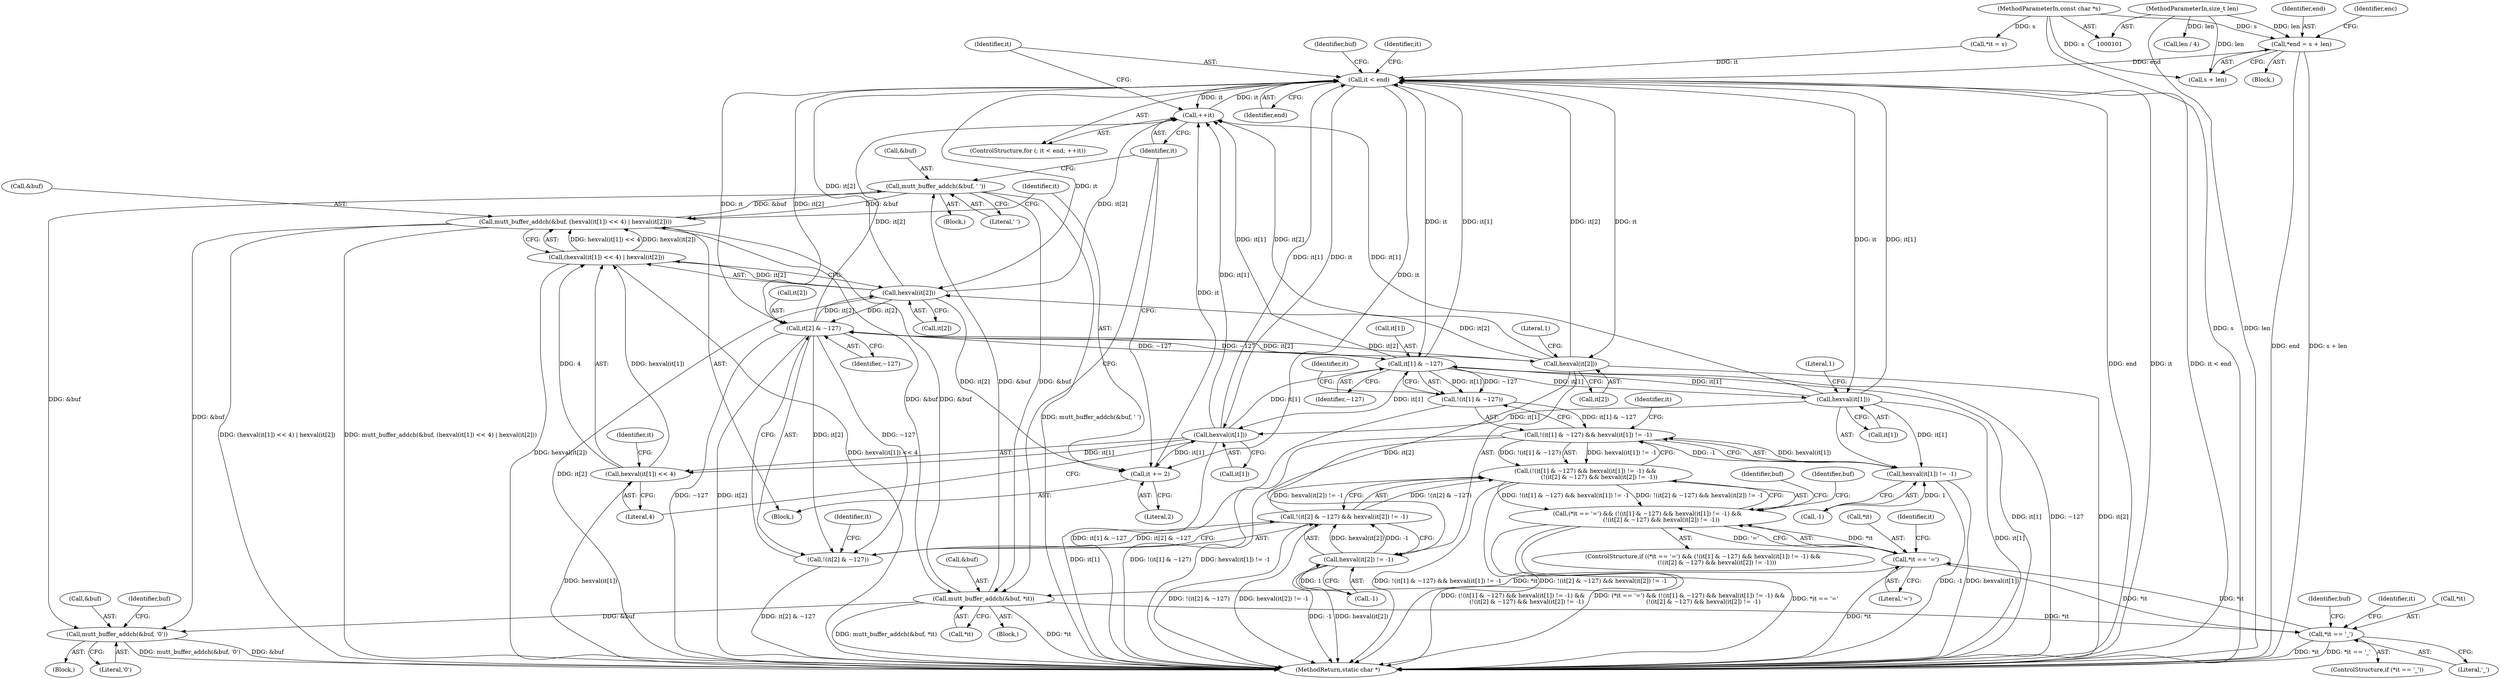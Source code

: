 digraph "0_neomutt_6f163e07ae68654d7ac5268cbb7565f6df79ad85_2@integer" {
"1000111" [label="(Call,*end = s + len)"];
"1000102" [label="(MethodParameterIn,const char *s)"];
"1000103" [label="(MethodParameterIn,size_t len)"];
"1000125" [label="(Call,it < end)"];
"1000128" [label="(Call,++it)"];
"1000151" [label="(Call,it[1] & ~127)"];
"1000150" [label="(Call,!(it[1] & ~127))"];
"1000149" [label="(Call,!(it[1] & ~127) && hexval(it[1]) != -1)"];
"1000148" [label="(Call,(!(it[1] & ~127) && hexval(it[1]) != -1) &&\n               (!(it[2] & ~127) && hexval(it[2]) != -1))"];
"1000143" [label="(Call,(*it == '=') && (!(it[1] & ~127) && hexval(it[1]) != -1) &&\n               (!(it[2] & ~127) && hexval(it[2]) != -1))"];
"1000157" [label="(Call,hexval(it[1]))"];
"1000156" [label="(Call,hexval(it[1]) != -1)"];
"1000183" [label="(Call,hexval(it[1]))"];
"1000182" [label="(Call,hexval(it[1]) << 4)"];
"1000181" [label="(Call,(hexval(it[1]) << 4) | hexval(it[2]))"];
"1000178" [label="(Call,mutt_buffer_addch(&buf, (hexval(it[1]) << 4) | hexval(it[2])))"];
"1000137" [label="(Call,mutt_buffer_addch(&buf, ' '))"];
"1000197" [label="(Call,mutt_buffer_addch(&buf, *it))"];
"1000132" [label="(Call,*it == '_')"];
"1000144" [label="(Call,*it == '=')"];
"1000202" [label="(Call,mutt_buffer_addch(&buf, '\0'))"];
"1000192" [label="(Call,it += 2)"];
"1000165" [label="(Call,it[2] & ~127)"];
"1000164" [label="(Call,!(it[2] & ~127))"];
"1000163" [label="(Call,!(it[2] & ~127) && hexval(it[2]) != -1)"];
"1000171" [label="(Call,hexval(it[2]))"];
"1000170" [label="(Call,hexval(it[2]) != -1)"];
"1000188" [label="(Call,hexval(it[2]))"];
"1000133" [label="(Call,*it)"];
"1000140" [label="(Literal,' ')"];
"1000125" [label="(Call,it < end)"];
"1000177" [label="(Block,)"];
"1000129" [label="(Identifier,it)"];
"1000148" [label="(Call,(!(it[1] & ~127) && hexval(it[1]) != -1) &&\n               (!(it[2] & ~127) && hexval(it[2]) != -1))"];
"1000159" [label="(Identifier,it)"];
"1000155" [label="(Identifier,~127)"];
"1000161" [label="(Call,-1)"];
"1000167" [label="(Identifier,it)"];
"1000181" [label="(Call,(hexval(it[1]) << 4) | hexval(it[2]))"];
"1000102" [label="(MethodParameterIn,const char *s)"];
"1000128" [label="(Call,++it)"];
"1000190" [label="(Identifier,it)"];
"1000113" [label="(Call,s + len)"];
"1000136" [label="(Block,)"];
"1000203" [label="(Call,&buf)"];
"1000147" [label="(Literal,'=')"];
"1000170" [label="(Call,hexval(it[2]) != -1)"];
"1000172" [label="(Call,it[2])"];
"1000139" [label="(Identifier,buf)"];
"1000112" [label="(Identifier,end)"];
"1000142" [label="(ControlStructure,if ((*it == '=') && (!(it[1] & ~127) && hexval(it[1]) != -1) &&\n               (!(it[2] & ~127) && hexval(it[2]) != -1)))"];
"1000192" [label="(Call,it += 2)"];
"1000187" [label="(Literal,4)"];
"1000260" [label="(MethodReturn,static char *)"];
"1000189" [label="(Call,it[2])"];
"1000179" [label="(Call,&buf)"];
"1000103" [label="(MethodParameterIn,size_t len)"];
"1000171" [label="(Call,hexval(it[2]))"];
"1000138" [label="(Call,&buf)"];
"1000127" [label="(Identifier,end)"];
"1000145" [label="(Call,*it)"];
"1000169" [label="(Identifier,~127)"];
"1000202" [label="(Call,mutt_buffer_addch(&buf, '\0'))"];
"1000188" [label="(Call,hexval(it[2]))"];
"1000183" [label="(Call,hexval(it[1]))"];
"1000151" [label="(Call,it[1] & ~127)"];
"1000144" [label="(Call,*it == '=')"];
"1000204" [label="(Identifier,buf)"];
"1000152" [label="(Call,it[1])"];
"1000146" [label="(Identifier,it)"];
"1000153" [label="(Identifier,it)"];
"1000135" [label="(Literal,'_')"];
"1000132" [label="(Call,*it == '_')"];
"1000124" [label="(ControlStructure,for (; it < end; ++it))"];
"1000118" [label="(Identifier,enc)"];
"1000156" [label="(Call,hexval(it[1]) != -1)"];
"1000149" [label="(Call,!(it[1] & ~127) && hexval(it[1]) != -1)"];
"1000176" [label="(Literal,1)"];
"1000197" [label="(Call,mutt_buffer_addch(&buf, *it))"];
"1000163" [label="(Call,!(it[2] & ~127) && hexval(it[2]) != -1)"];
"1000164" [label="(Call,!(it[2] & ~127))"];
"1000196" [label="(Block,)"];
"1000143" [label="(Call,(*it == '=') && (!(it[1] & ~127) && hexval(it[1]) != -1) &&\n               (!(it[2] & ~127) && hexval(it[2]) != -1))"];
"1000175" [label="(Call,-1)"];
"1000222" [label="(Call,len / 4)"];
"1000199" [label="(Identifier,buf)"];
"1000173" [label="(Identifier,it)"];
"1000158" [label="(Call,it[1])"];
"1000165" [label="(Call,it[2] & ~127)"];
"1000166" [label="(Call,it[2])"];
"1000162" [label="(Literal,1)"];
"1000182" [label="(Call,hexval(it[1]) << 4)"];
"1000198" [label="(Call,&buf)"];
"1000131" [label="(ControlStructure,if (*it == '_'))"];
"1000200" [label="(Call,*it)"];
"1000107" [label="(Call,*it = s)"];
"1000178" [label="(Call,mutt_buffer_addch(&buf, (hexval(it[1]) << 4) | hexval(it[2])))"];
"1000111" [label="(Call,*end = s + len)"];
"1000157" [label="(Call,hexval(it[1]))"];
"1000150" [label="(Call,!(it[1] & ~127))"];
"1000120" [label="(Block,)"];
"1000205" [label="(Literal,'\0')"];
"1000208" [label="(Identifier,buf)"];
"1000180" [label="(Identifier,buf)"];
"1000134" [label="(Identifier,it)"];
"1000137" [label="(Call,mutt_buffer_addch(&buf, ' '))"];
"1000105" [label="(Block,)"];
"1000193" [label="(Identifier,it)"];
"1000194" [label="(Literal,2)"];
"1000126" [label="(Identifier,it)"];
"1000184" [label="(Call,it[1])"];
"1000111" -> "1000105"  [label="AST: "];
"1000111" -> "1000113"  [label="CFG: "];
"1000112" -> "1000111"  [label="AST: "];
"1000113" -> "1000111"  [label="AST: "];
"1000118" -> "1000111"  [label="CFG: "];
"1000111" -> "1000260"  [label="DDG: end"];
"1000111" -> "1000260"  [label="DDG: s + len"];
"1000102" -> "1000111"  [label="DDG: s"];
"1000103" -> "1000111"  [label="DDG: len"];
"1000111" -> "1000125"  [label="DDG: end"];
"1000102" -> "1000101"  [label="AST: "];
"1000102" -> "1000260"  [label="DDG: s"];
"1000102" -> "1000107"  [label="DDG: s"];
"1000102" -> "1000113"  [label="DDG: s"];
"1000103" -> "1000101"  [label="AST: "];
"1000103" -> "1000260"  [label="DDG: len"];
"1000103" -> "1000113"  [label="DDG: len"];
"1000103" -> "1000222"  [label="DDG: len"];
"1000125" -> "1000124"  [label="AST: "];
"1000125" -> "1000127"  [label="CFG: "];
"1000126" -> "1000125"  [label="AST: "];
"1000127" -> "1000125"  [label="AST: "];
"1000134" -> "1000125"  [label="CFG: "];
"1000204" -> "1000125"  [label="CFG: "];
"1000125" -> "1000260"  [label="DDG: end"];
"1000125" -> "1000260"  [label="DDG: it"];
"1000125" -> "1000260"  [label="DDG: it < end"];
"1000171" -> "1000125"  [label="DDG: it[2]"];
"1000107" -> "1000125"  [label="DDG: it"];
"1000188" -> "1000125"  [label="DDG: it[2]"];
"1000165" -> "1000125"  [label="DDG: it[2]"];
"1000183" -> "1000125"  [label="DDG: it[1]"];
"1000151" -> "1000125"  [label="DDG: it[1]"];
"1000128" -> "1000125"  [label="DDG: it"];
"1000157" -> "1000125"  [label="DDG: it[1]"];
"1000125" -> "1000128"  [label="DDG: it"];
"1000125" -> "1000151"  [label="DDG: it"];
"1000125" -> "1000157"  [label="DDG: it"];
"1000125" -> "1000165"  [label="DDG: it"];
"1000125" -> "1000171"  [label="DDG: it"];
"1000125" -> "1000183"  [label="DDG: it"];
"1000125" -> "1000188"  [label="DDG: it"];
"1000125" -> "1000192"  [label="DDG: it"];
"1000128" -> "1000124"  [label="AST: "];
"1000128" -> "1000129"  [label="CFG: "];
"1000129" -> "1000128"  [label="AST: "];
"1000126" -> "1000128"  [label="CFG: "];
"1000171" -> "1000128"  [label="DDG: it[2]"];
"1000188" -> "1000128"  [label="DDG: it[2]"];
"1000157" -> "1000128"  [label="DDG: it[1]"];
"1000192" -> "1000128"  [label="DDG: it"];
"1000165" -> "1000128"  [label="DDG: it[2]"];
"1000183" -> "1000128"  [label="DDG: it[1]"];
"1000151" -> "1000128"  [label="DDG: it[1]"];
"1000151" -> "1000150"  [label="AST: "];
"1000151" -> "1000155"  [label="CFG: "];
"1000152" -> "1000151"  [label="AST: "];
"1000155" -> "1000151"  [label="AST: "];
"1000150" -> "1000151"  [label="CFG: "];
"1000151" -> "1000260"  [label="DDG: it[1]"];
"1000151" -> "1000260"  [label="DDG: ~127"];
"1000151" -> "1000150"  [label="DDG: it[1]"];
"1000151" -> "1000150"  [label="DDG: ~127"];
"1000157" -> "1000151"  [label="DDG: it[1]"];
"1000183" -> "1000151"  [label="DDG: it[1]"];
"1000165" -> "1000151"  [label="DDG: ~127"];
"1000151" -> "1000157"  [label="DDG: it[1]"];
"1000151" -> "1000165"  [label="DDG: ~127"];
"1000151" -> "1000183"  [label="DDG: it[1]"];
"1000150" -> "1000149"  [label="AST: "];
"1000159" -> "1000150"  [label="CFG: "];
"1000149" -> "1000150"  [label="CFG: "];
"1000150" -> "1000260"  [label="DDG: it[1] & ~127"];
"1000150" -> "1000149"  [label="DDG: it[1] & ~127"];
"1000149" -> "1000148"  [label="AST: "];
"1000149" -> "1000156"  [label="CFG: "];
"1000156" -> "1000149"  [label="AST: "];
"1000167" -> "1000149"  [label="CFG: "];
"1000148" -> "1000149"  [label="CFG: "];
"1000149" -> "1000260"  [label="DDG: !(it[1] & ~127)"];
"1000149" -> "1000260"  [label="DDG: hexval(it[1]) != -1"];
"1000149" -> "1000148"  [label="DDG: !(it[1] & ~127)"];
"1000149" -> "1000148"  [label="DDG: hexval(it[1]) != -1"];
"1000156" -> "1000149"  [label="DDG: hexval(it[1])"];
"1000156" -> "1000149"  [label="DDG: -1"];
"1000148" -> "1000143"  [label="AST: "];
"1000148" -> "1000163"  [label="CFG: "];
"1000163" -> "1000148"  [label="AST: "];
"1000143" -> "1000148"  [label="CFG: "];
"1000148" -> "1000260"  [label="DDG: !(it[1] & ~127) && hexval(it[1]) != -1"];
"1000148" -> "1000260"  [label="DDG: !(it[2] & ~127) && hexval(it[2]) != -1"];
"1000148" -> "1000143"  [label="DDG: !(it[1] & ~127) && hexval(it[1]) != -1"];
"1000148" -> "1000143"  [label="DDG: !(it[2] & ~127) && hexval(it[2]) != -1"];
"1000163" -> "1000148"  [label="DDG: !(it[2] & ~127)"];
"1000163" -> "1000148"  [label="DDG: hexval(it[2]) != -1"];
"1000143" -> "1000142"  [label="AST: "];
"1000143" -> "1000144"  [label="CFG: "];
"1000144" -> "1000143"  [label="AST: "];
"1000180" -> "1000143"  [label="CFG: "];
"1000199" -> "1000143"  [label="CFG: "];
"1000143" -> "1000260"  [label="DDG: *it == '='"];
"1000143" -> "1000260"  [label="DDG: (!(it[1] & ~127) && hexval(it[1]) != -1) &&\n               (!(it[2] & ~127) && hexval(it[2]) != -1)"];
"1000143" -> "1000260"  [label="DDG: (*it == '=') && (!(it[1] & ~127) && hexval(it[1]) != -1) &&\n               (!(it[2] & ~127) && hexval(it[2]) != -1)"];
"1000144" -> "1000143"  [label="DDG: *it"];
"1000144" -> "1000143"  [label="DDG: '='"];
"1000157" -> "1000156"  [label="AST: "];
"1000157" -> "1000158"  [label="CFG: "];
"1000158" -> "1000157"  [label="AST: "];
"1000162" -> "1000157"  [label="CFG: "];
"1000157" -> "1000260"  [label="DDG: it[1]"];
"1000157" -> "1000156"  [label="DDG: it[1]"];
"1000157" -> "1000183"  [label="DDG: it[1]"];
"1000156" -> "1000161"  [label="CFG: "];
"1000161" -> "1000156"  [label="AST: "];
"1000156" -> "1000260"  [label="DDG: hexval(it[1])"];
"1000156" -> "1000260"  [label="DDG: -1"];
"1000161" -> "1000156"  [label="DDG: 1"];
"1000183" -> "1000182"  [label="AST: "];
"1000183" -> "1000184"  [label="CFG: "];
"1000184" -> "1000183"  [label="AST: "];
"1000187" -> "1000183"  [label="CFG: "];
"1000183" -> "1000260"  [label="DDG: it[1]"];
"1000183" -> "1000182"  [label="DDG: it[1]"];
"1000183" -> "1000192"  [label="DDG: it[1]"];
"1000182" -> "1000181"  [label="AST: "];
"1000182" -> "1000187"  [label="CFG: "];
"1000187" -> "1000182"  [label="AST: "];
"1000190" -> "1000182"  [label="CFG: "];
"1000182" -> "1000260"  [label="DDG: hexval(it[1])"];
"1000182" -> "1000181"  [label="DDG: hexval(it[1])"];
"1000182" -> "1000181"  [label="DDG: 4"];
"1000181" -> "1000178"  [label="AST: "];
"1000181" -> "1000188"  [label="CFG: "];
"1000188" -> "1000181"  [label="AST: "];
"1000178" -> "1000181"  [label="CFG: "];
"1000181" -> "1000260"  [label="DDG: hexval(it[1]) << 4"];
"1000181" -> "1000260"  [label="DDG: hexval(it[2])"];
"1000181" -> "1000178"  [label="DDG: hexval(it[1]) << 4"];
"1000181" -> "1000178"  [label="DDG: hexval(it[2])"];
"1000188" -> "1000181"  [label="DDG: it[2]"];
"1000178" -> "1000177"  [label="AST: "];
"1000179" -> "1000178"  [label="AST: "];
"1000193" -> "1000178"  [label="CFG: "];
"1000178" -> "1000260"  [label="DDG: (hexval(it[1]) << 4) | hexval(it[2])"];
"1000178" -> "1000260"  [label="DDG: mutt_buffer_addch(&buf, (hexval(it[1]) << 4) | hexval(it[2]))"];
"1000178" -> "1000137"  [label="DDG: &buf"];
"1000137" -> "1000178"  [label="DDG: &buf"];
"1000197" -> "1000178"  [label="DDG: &buf"];
"1000178" -> "1000197"  [label="DDG: &buf"];
"1000178" -> "1000202"  [label="DDG: &buf"];
"1000137" -> "1000136"  [label="AST: "];
"1000137" -> "1000140"  [label="CFG: "];
"1000138" -> "1000137"  [label="AST: "];
"1000140" -> "1000137"  [label="AST: "];
"1000129" -> "1000137"  [label="CFG: "];
"1000137" -> "1000260"  [label="DDG: mutt_buffer_addch(&buf, ' ')"];
"1000197" -> "1000137"  [label="DDG: &buf"];
"1000137" -> "1000197"  [label="DDG: &buf"];
"1000137" -> "1000202"  [label="DDG: &buf"];
"1000197" -> "1000196"  [label="AST: "];
"1000197" -> "1000200"  [label="CFG: "];
"1000198" -> "1000197"  [label="AST: "];
"1000200" -> "1000197"  [label="AST: "];
"1000129" -> "1000197"  [label="CFG: "];
"1000197" -> "1000260"  [label="DDG: *it"];
"1000197" -> "1000260"  [label="DDG: mutt_buffer_addch(&buf, *it)"];
"1000197" -> "1000132"  [label="DDG: *it"];
"1000144" -> "1000197"  [label="DDG: *it"];
"1000197" -> "1000202"  [label="DDG: &buf"];
"1000132" -> "1000131"  [label="AST: "];
"1000132" -> "1000135"  [label="CFG: "];
"1000133" -> "1000132"  [label="AST: "];
"1000135" -> "1000132"  [label="AST: "];
"1000139" -> "1000132"  [label="CFG: "];
"1000146" -> "1000132"  [label="CFG: "];
"1000132" -> "1000260"  [label="DDG: *it == '_'"];
"1000132" -> "1000260"  [label="DDG: *it"];
"1000144" -> "1000132"  [label="DDG: *it"];
"1000132" -> "1000144"  [label="DDG: *it"];
"1000144" -> "1000147"  [label="CFG: "];
"1000145" -> "1000144"  [label="AST: "];
"1000147" -> "1000144"  [label="AST: "];
"1000153" -> "1000144"  [label="CFG: "];
"1000144" -> "1000260"  [label="DDG: *it"];
"1000202" -> "1000120"  [label="AST: "];
"1000202" -> "1000205"  [label="CFG: "];
"1000203" -> "1000202"  [label="AST: "];
"1000205" -> "1000202"  [label="AST: "];
"1000208" -> "1000202"  [label="CFG: "];
"1000202" -> "1000260"  [label="DDG: &buf"];
"1000202" -> "1000260"  [label="DDG: mutt_buffer_addch(&buf, '\0')"];
"1000192" -> "1000177"  [label="AST: "];
"1000192" -> "1000194"  [label="CFG: "];
"1000193" -> "1000192"  [label="AST: "];
"1000194" -> "1000192"  [label="AST: "];
"1000129" -> "1000192"  [label="CFG: "];
"1000188" -> "1000192"  [label="DDG: it[2]"];
"1000165" -> "1000164"  [label="AST: "];
"1000165" -> "1000169"  [label="CFG: "];
"1000166" -> "1000165"  [label="AST: "];
"1000169" -> "1000165"  [label="AST: "];
"1000164" -> "1000165"  [label="CFG: "];
"1000165" -> "1000260"  [label="DDG: ~127"];
"1000165" -> "1000260"  [label="DDG: it[2]"];
"1000165" -> "1000164"  [label="DDG: it[2]"];
"1000165" -> "1000164"  [label="DDG: ~127"];
"1000171" -> "1000165"  [label="DDG: it[2]"];
"1000188" -> "1000165"  [label="DDG: it[2]"];
"1000165" -> "1000171"  [label="DDG: it[2]"];
"1000165" -> "1000188"  [label="DDG: it[2]"];
"1000164" -> "1000163"  [label="AST: "];
"1000173" -> "1000164"  [label="CFG: "];
"1000163" -> "1000164"  [label="CFG: "];
"1000164" -> "1000260"  [label="DDG: it[2] & ~127"];
"1000164" -> "1000163"  [label="DDG: it[2] & ~127"];
"1000163" -> "1000170"  [label="CFG: "];
"1000170" -> "1000163"  [label="AST: "];
"1000163" -> "1000260"  [label="DDG: !(it[2] & ~127)"];
"1000163" -> "1000260"  [label="DDG: hexval(it[2]) != -1"];
"1000170" -> "1000163"  [label="DDG: hexval(it[2])"];
"1000170" -> "1000163"  [label="DDG: -1"];
"1000171" -> "1000170"  [label="AST: "];
"1000171" -> "1000172"  [label="CFG: "];
"1000172" -> "1000171"  [label="AST: "];
"1000176" -> "1000171"  [label="CFG: "];
"1000171" -> "1000260"  [label="DDG: it[2]"];
"1000171" -> "1000170"  [label="DDG: it[2]"];
"1000171" -> "1000188"  [label="DDG: it[2]"];
"1000170" -> "1000175"  [label="CFG: "];
"1000175" -> "1000170"  [label="AST: "];
"1000170" -> "1000260"  [label="DDG: hexval(it[2])"];
"1000170" -> "1000260"  [label="DDG: -1"];
"1000175" -> "1000170"  [label="DDG: 1"];
"1000188" -> "1000189"  [label="CFG: "];
"1000189" -> "1000188"  [label="AST: "];
"1000188" -> "1000260"  [label="DDG: it[2]"];
}
